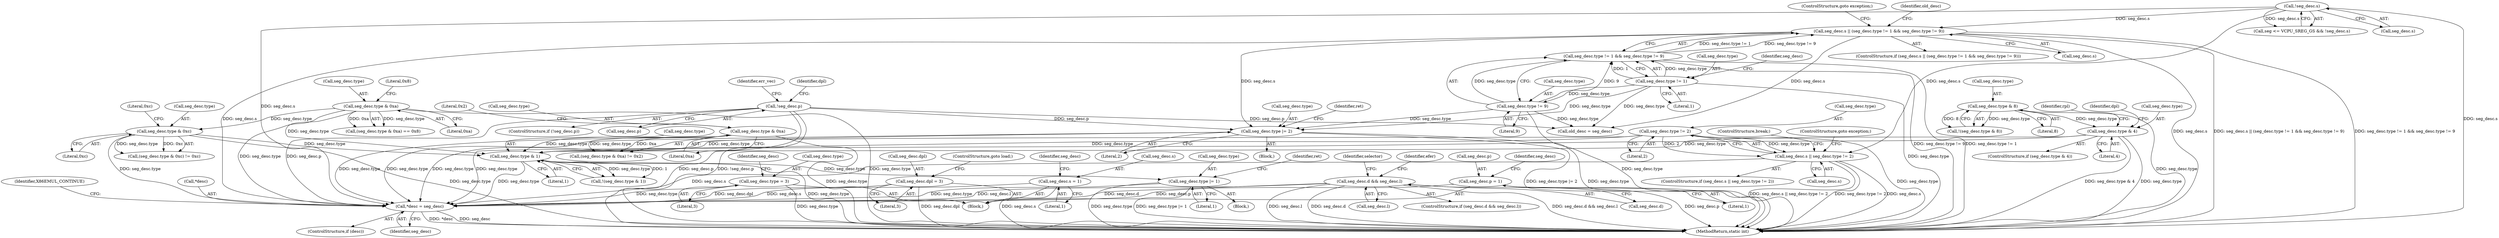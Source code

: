 digraph "0_linux_33ab91103b3415e12457e3104f0e4517ce12d0f3@pointer" {
"1000588" [label="(Call,*desc = seg_desc)"];
"1000311" [label="(Call,!seg_desc.p)"];
"1000200" [label="(Call,seg_desc.type = 3)"];
"1000488" [label="(Call,seg_desc.type & 0xc)"];
"1000480" [label="(Call,seg_desc.type & 0xa)"];
"1000215" [label="(Call,seg_desc.dpl = 3)"];
"1000298" [label="(Call,!seg_desc.s)"];
"1000341" [label="(Call,seg_desc.type & 0xa)"];
"1000417" [label="(Call,seg_desc.s || (seg_desc.type != 1 && seg_desc.type != 9))"];
"1000421" [label="(Call,seg_desc.type != 1 && seg_desc.type != 9)"];
"1000422" [label="(Call,seg_desc.type != 1)"];
"1000427" [label="(Call,seg_desc.type != 9)"];
"1000210" [label="(Call,seg_desc.s = 1)"];
"1000516" [label="(Call,seg_desc.type |= 1)"];
"1000510" [label="(Call,seg_desc.type & 1)"];
"1000436" [label="(Call,seg_desc.type |= 2)"];
"1000469" [label="(Call,seg_desc.type != 2)"];
"1000362" [label="(Call,seg_desc.type & 4)"];
"1000355" [label="(Call,seg_desc.type & 8)"];
"1000385" [label="(Call,seg_desc.d && seg_desc.l)"];
"1000205" [label="(Call,seg_desc.p = 1)"];
"1000465" [label="(Call,seg_desc.s || seg_desc.type != 2)"];
"1000509" [label="(Call,!(seg_desc.type & 1))"];
"1000326" [label="(Identifier,dpl)"];
"1000385" [label="(Call,seg_desc.d && seg_desc.l)"];
"1000464" [label="(ControlStructure,if (seg_desc.s || seg_desc.type != 2))"];
"1000220" [label="(ControlStructure,goto load;)"];
"1000311" [label="(Call,!seg_desc.p)"];
"1000362" [label="(Call,seg_desc.type & 4)"];
"1000522" [label="(Identifier,ret)"];
"1000422" [label="(Call,seg_desc.type != 1)"];
"1000212" [label="(Identifier,seg_desc)"];
"1000386" [label="(Call,seg_desc.d)"];
"1000487" [label="(Call,(seg_desc.type & 0xc) != 0xc)"];
"1000210" [label="(Call,seg_desc.s = 1)"];
"1000219" [label="(Literal,3)"];
"1000479" [label="(Call,(seg_desc.type & 0xa) == 0x8)"];
"1000591" [label="(Identifier,seg_desc)"];
"1000346" [label="(Literal,0x2)"];
"1000211" [label="(Call,seg_desc.s)"];
"1000511" [label="(Call,seg_desc.type)"];
"1000217" [label="(Identifier,seg_desc)"];
"1000470" [label="(Call,seg_desc.type)"];
"1000514" [label="(Literal,1)"];
"1000426" [label="(Literal,1)"];
"1000510" [label="(Call,seg_desc.type & 1)"];
"1000209" [label="(Literal,1)"];
"1000356" [label="(Call,seg_desc.type)"];
"1000431" [label="(Literal,9)"];
"1000484" [label="(Literal,0xa)"];
"1000395" [label="(Identifier,efer)"];
"1000593" [label="(Identifier,X86EMUL_CONTINUE)"];
"1000473" [label="(Literal,2)"];
"1000215" [label="(Call,seg_desc.dpl = 3)"];
"1000205" [label="(Call,seg_desc.p = 1)"];
"1000206" [label="(Call,seg_desc.p)"];
"1000189" [label="(Block,)"];
"1000340" [label="(Call,(seg_desc.type & 0xa) != 0x2)"];
"1000520" [label="(Literal,1)"];
"1000432" [label="(ControlStructure,goto exception;)"];
"1000216" [label="(Call,seg_desc.dpl)"];
"1000492" [label="(Literal,0xc)"];
"1000200" [label="(Call,seg_desc.type = 3)"];
"1000488" [label="(Call,seg_desc.type & 0xc)"];
"1000341" [label="(Call,seg_desc.type & 0xa)"];
"1000489" [label="(Call,seg_desc.type)"];
"1000588" [label="(Call,*desc = seg_desc)"];
"1000433" [label="(Call,old_desc = seg_desc)"];
"1000423" [label="(Call,seg_desc.type)"];
"1000428" [label="(Call,seg_desc.type)"];
"1000361" [label="(ControlStructure,if (seg_desc.type & 4))"];
"1000378" [label="(Identifier,rpl)"];
"1000310" [label="(ControlStructure,if (!seg_desc.p))"];
"1000436" [label="(Call,seg_desc.type |= 2)"];
"1000370" [label="(Identifier,dpl)"];
"1000437" [label="(Call,seg_desc.type)"];
"1000586" [label="(ControlStructure,if (desc))"];
"1000427" [label="(Call,seg_desc.type != 9)"];
"1000345" [label="(Literal,0xa)"];
"1000475" [label="(ControlStructure,break;)"];
"1000294" [label="(Call,seg <= VCPU_SREG_GS && !seg_desc.s)"];
"1000517" [label="(Call,seg_desc.type)"];
"1000204" [label="(Literal,3)"];
"1000485" [label="(Literal,0x8)"];
"1000480" [label="(Call,seg_desc.type & 0xa)"];
"1000359" [label="(Literal,8)"];
"1000474" [label="(ControlStructure,goto exception;)"];
"1000465" [label="(Call,seg_desc.s || seg_desc.type != 2)"];
"1000354" [label="(Call,!(seg_desc.type & 8))"];
"1000299" [label="(Call,seg_desc.s)"];
"1000421" [label="(Call,seg_desc.type != 1 && seg_desc.type != 9)"];
"1000408" [label="(Identifier,selector)"];
"1000516" [label="(Call,seg_desc.type |= 1)"];
"1000417" [label="(Call,seg_desc.s || (seg_desc.type != 1 && seg_desc.type != 9))"];
"1000317" [label="(Identifier,err_vec)"];
"1000601" [label="(MethodReturn,static int)"];
"1000389" [label="(Call,seg_desc.l)"];
"1000384" [label="(ControlStructure,if (seg_desc.d && seg_desc.l))"];
"1000342" [label="(Call,seg_desc.type)"];
"1000515" [label="(Block,)"];
"1000481" [label="(Call,seg_desc.type)"];
"1000355" [label="(Call,seg_desc.type & 8)"];
"1000416" [label="(ControlStructure,if (seg_desc.s || (seg_desc.type != 1 && seg_desc.type != 9)))"];
"1000332" [label="(Block,)"];
"1000466" [label="(Call,seg_desc.s)"];
"1000418" [label="(Call,seg_desc.s)"];
"1000589" [label="(Call,*desc)"];
"1000214" [label="(Literal,1)"];
"1000298" [label="(Call,!seg_desc.s)"];
"1000312" [label="(Call,seg_desc.p)"];
"1000207" [label="(Identifier,seg_desc)"];
"1000429" [label="(Identifier,seg_desc)"];
"1000493" [label="(Literal,0xc)"];
"1000201" [label="(Call,seg_desc.type)"];
"1000434" [label="(Identifier,old_desc)"];
"1000469" [label="(Call,seg_desc.type != 2)"];
"1000440" [label="(Literal,2)"];
"1000442" [label="(Identifier,ret)"];
"1000363" [label="(Call,seg_desc.type)"];
"1000366" [label="(Literal,4)"];
"1000588" -> "1000586"  [label="AST: "];
"1000588" -> "1000591"  [label="CFG: "];
"1000589" -> "1000588"  [label="AST: "];
"1000591" -> "1000588"  [label="AST: "];
"1000593" -> "1000588"  [label="CFG: "];
"1000588" -> "1000601"  [label="DDG: *desc"];
"1000588" -> "1000601"  [label="DDG: seg_desc"];
"1000311" -> "1000588"  [label="DDG: seg_desc.p"];
"1000200" -> "1000588"  [label="DDG: seg_desc.type"];
"1000488" -> "1000588"  [label="DDG: seg_desc.type"];
"1000215" -> "1000588"  [label="DDG: seg_desc.dpl"];
"1000298" -> "1000588"  [label="DDG: seg_desc.s"];
"1000341" -> "1000588"  [label="DDG: seg_desc.type"];
"1000417" -> "1000588"  [label="DDG: seg_desc.s"];
"1000210" -> "1000588"  [label="DDG: seg_desc.s"];
"1000516" -> "1000588"  [label="DDG: seg_desc.type"];
"1000469" -> "1000588"  [label="DDG: seg_desc.type"];
"1000436" -> "1000588"  [label="DDG: seg_desc.type"];
"1000385" -> "1000588"  [label="DDG: seg_desc.l"];
"1000385" -> "1000588"  [label="DDG: seg_desc.d"];
"1000205" -> "1000588"  [label="DDG: seg_desc.p"];
"1000510" -> "1000588"  [label="DDG: seg_desc.type"];
"1000480" -> "1000588"  [label="DDG: seg_desc.type"];
"1000362" -> "1000588"  [label="DDG: seg_desc.type"];
"1000465" -> "1000588"  [label="DDG: seg_desc.s"];
"1000311" -> "1000310"  [label="AST: "];
"1000311" -> "1000312"  [label="CFG: "];
"1000312" -> "1000311"  [label="AST: "];
"1000317" -> "1000311"  [label="CFG: "];
"1000326" -> "1000311"  [label="CFG: "];
"1000311" -> "1000601"  [label="DDG: seg_desc.p"];
"1000311" -> "1000601"  [label="DDG: !seg_desc.p"];
"1000311" -> "1000433"  [label="DDG: seg_desc.p"];
"1000311" -> "1000436"  [label="DDG: seg_desc.p"];
"1000200" -> "1000189"  [label="AST: "];
"1000200" -> "1000204"  [label="CFG: "];
"1000201" -> "1000200"  [label="AST: "];
"1000204" -> "1000200"  [label="AST: "];
"1000207" -> "1000200"  [label="CFG: "];
"1000200" -> "1000601"  [label="DDG: seg_desc.type"];
"1000488" -> "1000487"  [label="AST: "];
"1000488" -> "1000492"  [label="CFG: "];
"1000489" -> "1000488"  [label="AST: "];
"1000492" -> "1000488"  [label="AST: "];
"1000493" -> "1000488"  [label="CFG: "];
"1000488" -> "1000601"  [label="DDG: seg_desc.type"];
"1000488" -> "1000487"  [label="DDG: seg_desc.type"];
"1000488" -> "1000487"  [label="DDG: 0xc"];
"1000480" -> "1000488"  [label="DDG: seg_desc.type"];
"1000488" -> "1000510"  [label="DDG: seg_desc.type"];
"1000480" -> "1000479"  [label="AST: "];
"1000480" -> "1000484"  [label="CFG: "];
"1000481" -> "1000480"  [label="AST: "];
"1000484" -> "1000480"  [label="AST: "];
"1000485" -> "1000480"  [label="CFG: "];
"1000480" -> "1000601"  [label="DDG: seg_desc.type"];
"1000480" -> "1000479"  [label="DDG: seg_desc.type"];
"1000480" -> "1000479"  [label="DDG: 0xa"];
"1000480" -> "1000510"  [label="DDG: seg_desc.type"];
"1000215" -> "1000189"  [label="AST: "];
"1000215" -> "1000219"  [label="CFG: "];
"1000216" -> "1000215"  [label="AST: "];
"1000219" -> "1000215"  [label="AST: "];
"1000220" -> "1000215"  [label="CFG: "];
"1000215" -> "1000601"  [label="DDG: seg_desc.dpl"];
"1000298" -> "1000294"  [label="AST: "];
"1000298" -> "1000299"  [label="CFG: "];
"1000299" -> "1000298"  [label="AST: "];
"1000294" -> "1000298"  [label="CFG: "];
"1000298" -> "1000601"  [label="DDG: seg_desc.s"];
"1000298" -> "1000294"  [label="DDG: seg_desc.s"];
"1000298" -> "1000417"  [label="DDG: seg_desc.s"];
"1000298" -> "1000465"  [label="DDG: seg_desc.s"];
"1000341" -> "1000340"  [label="AST: "];
"1000341" -> "1000345"  [label="CFG: "];
"1000342" -> "1000341"  [label="AST: "];
"1000345" -> "1000341"  [label="AST: "];
"1000346" -> "1000341"  [label="CFG: "];
"1000341" -> "1000601"  [label="DDG: seg_desc.type"];
"1000341" -> "1000340"  [label="DDG: seg_desc.type"];
"1000341" -> "1000340"  [label="DDG: 0xa"];
"1000341" -> "1000510"  [label="DDG: seg_desc.type"];
"1000417" -> "1000416"  [label="AST: "];
"1000417" -> "1000418"  [label="CFG: "];
"1000417" -> "1000421"  [label="CFG: "];
"1000418" -> "1000417"  [label="AST: "];
"1000421" -> "1000417"  [label="AST: "];
"1000432" -> "1000417"  [label="CFG: "];
"1000434" -> "1000417"  [label="CFG: "];
"1000417" -> "1000601"  [label="DDG: seg_desc.s"];
"1000417" -> "1000601"  [label="DDG: seg_desc.s || (seg_desc.type != 1 && seg_desc.type != 9)"];
"1000417" -> "1000601"  [label="DDG: seg_desc.type != 1 && seg_desc.type != 9"];
"1000421" -> "1000417"  [label="DDG: seg_desc.type != 1"];
"1000421" -> "1000417"  [label="DDG: seg_desc.type != 9"];
"1000417" -> "1000433"  [label="DDG: seg_desc.s"];
"1000417" -> "1000436"  [label="DDG: seg_desc.s"];
"1000421" -> "1000422"  [label="CFG: "];
"1000421" -> "1000427"  [label="CFG: "];
"1000422" -> "1000421"  [label="AST: "];
"1000427" -> "1000421"  [label="AST: "];
"1000421" -> "1000601"  [label="DDG: seg_desc.type != 9"];
"1000421" -> "1000601"  [label="DDG: seg_desc.type != 1"];
"1000422" -> "1000421"  [label="DDG: seg_desc.type"];
"1000422" -> "1000421"  [label="DDG: 1"];
"1000427" -> "1000421"  [label="DDG: seg_desc.type"];
"1000427" -> "1000421"  [label="DDG: 9"];
"1000422" -> "1000426"  [label="CFG: "];
"1000423" -> "1000422"  [label="AST: "];
"1000426" -> "1000422"  [label="AST: "];
"1000429" -> "1000422"  [label="CFG: "];
"1000422" -> "1000601"  [label="DDG: seg_desc.type"];
"1000422" -> "1000427"  [label="DDG: seg_desc.type"];
"1000422" -> "1000433"  [label="DDG: seg_desc.type"];
"1000422" -> "1000436"  [label="DDG: seg_desc.type"];
"1000427" -> "1000431"  [label="CFG: "];
"1000428" -> "1000427"  [label="AST: "];
"1000431" -> "1000427"  [label="AST: "];
"1000427" -> "1000601"  [label="DDG: seg_desc.type"];
"1000427" -> "1000433"  [label="DDG: seg_desc.type"];
"1000427" -> "1000436"  [label="DDG: seg_desc.type"];
"1000210" -> "1000189"  [label="AST: "];
"1000210" -> "1000214"  [label="CFG: "];
"1000211" -> "1000210"  [label="AST: "];
"1000214" -> "1000210"  [label="AST: "];
"1000217" -> "1000210"  [label="CFG: "];
"1000210" -> "1000601"  [label="DDG: seg_desc.s"];
"1000516" -> "1000515"  [label="AST: "];
"1000516" -> "1000520"  [label="CFG: "];
"1000517" -> "1000516"  [label="AST: "];
"1000520" -> "1000516"  [label="AST: "];
"1000522" -> "1000516"  [label="CFG: "];
"1000516" -> "1000601"  [label="DDG: seg_desc.type |= 1"];
"1000516" -> "1000601"  [label="DDG: seg_desc.type"];
"1000510" -> "1000516"  [label="DDG: seg_desc.type"];
"1000510" -> "1000509"  [label="AST: "];
"1000510" -> "1000514"  [label="CFG: "];
"1000511" -> "1000510"  [label="AST: "];
"1000514" -> "1000510"  [label="AST: "];
"1000509" -> "1000510"  [label="CFG: "];
"1000510" -> "1000601"  [label="DDG: seg_desc.type"];
"1000510" -> "1000509"  [label="DDG: seg_desc.type"];
"1000510" -> "1000509"  [label="DDG: 1"];
"1000436" -> "1000510"  [label="DDG: seg_desc.type"];
"1000469" -> "1000510"  [label="DDG: seg_desc.type"];
"1000362" -> "1000510"  [label="DDG: seg_desc.type"];
"1000436" -> "1000332"  [label="AST: "];
"1000436" -> "1000440"  [label="CFG: "];
"1000437" -> "1000436"  [label="AST: "];
"1000440" -> "1000436"  [label="AST: "];
"1000442" -> "1000436"  [label="CFG: "];
"1000436" -> "1000601"  [label="DDG: seg_desc.type |= 2"];
"1000436" -> "1000601"  [label="DDG: seg_desc.type"];
"1000469" -> "1000465"  [label="AST: "];
"1000469" -> "1000473"  [label="CFG: "];
"1000470" -> "1000469"  [label="AST: "];
"1000473" -> "1000469"  [label="AST: "];
"1000465" -> "1000469"  [label="CFG: "];
"1000469" -> "1000601"  [label="DDG: seg_desc.type"];
"1000469" -> "1000465"  [label="DDG: seg_desc.type"];
"1000469" -> "1000465"  [label="DDG: 2"];
"1000362" -> "1000361"  [label="AST: "];
"1000362" -> "1000366"  [label="CFG: "];
"1000363" -> "1000362"  [label="AST: "];
"1000366" -> "1000362"  [label="AST: "];
"1000370" -> "1000362"  [label="CFG: "];
"1000378" -> "1000362"  [label="CFG: "];
"1000362" -> "1000601"  [label="DDG: seg_desc.type & 4"];
"1000362" -> "1000601"  [label="DDG: seg_desc.type"];
"1000355" -> "1000362"  [label="DDG: seg_desc.type"];
"1000355" -> "1000354"  [label="AST: "];
"1000355" -> "1000359"  [label="CFG: "];
"1000356" -> "1000355"  [label="AST: "];
"1000359" -> "1000355"  [label="AST: "];
"1000354" -> "1000355"  [label="CFG: "];
"1000355" -> "1000601"  [label="DDG: seg_desc.type"];
"1000355" -> "1000354"  [label="DDG: seg_desc.type"];
"1000355" -> "1000354"  [label="DDG: 8"];
"1000385" -> "1000384"  [label="AST: "];
"1000385" -> "1000386"  [label="CFG: "];
"1000385" -> "1000389"  [label="CFG: "];
"1000386" -> "1000385"  [label="AST: "];
"1000389" -> "1000385"  [label="AST: "];
"1000395" -> "1000385"  [label="CFG: "];
"1000408" -> "1000385"  [label="CFG: "];
"1000385" -> "1000601"  [label="DDG: seg_desc.l"];
"1000385" -> "1000601"  [label="DDG: seg_desc.d"];
"1000385" -> "1000601"  [label="DDG: seg_desc.d && seg_desc.l"];
"1000205" -> "1000189"  [label="AST: "];
"1000205" -> "1000209"  [label="CFG: "];
"1000206" -> "1000205"  [label="AST: "];
"1000209" -> "1000205"  [label="AST: "];
"1000212" -> "1000205"  [label="CFG: "];
"1000205" -> "1000601"  [label="DDG: seg_desc.p"];
"1000465" -> "1000464"  [label="AST: "];
"1000465" -> "1000466"  [label="CFG: "];
"1000466" -> "1000465"  [label="AST: "];
"1000474" -> "1000465"  [label="CFG: "];
"1000475" -> "1000465"  [label="CFG: "];
"1000465" -> "1000601"  [label="DDG: seg_desc.s || seg_desc.type != 2"];
"1000465" -> "1000601"  [label="DDG: seg_desc.type != 2"];
"1000465" -> "1000601"  [label="DDG: seg_desc.s"];
}
